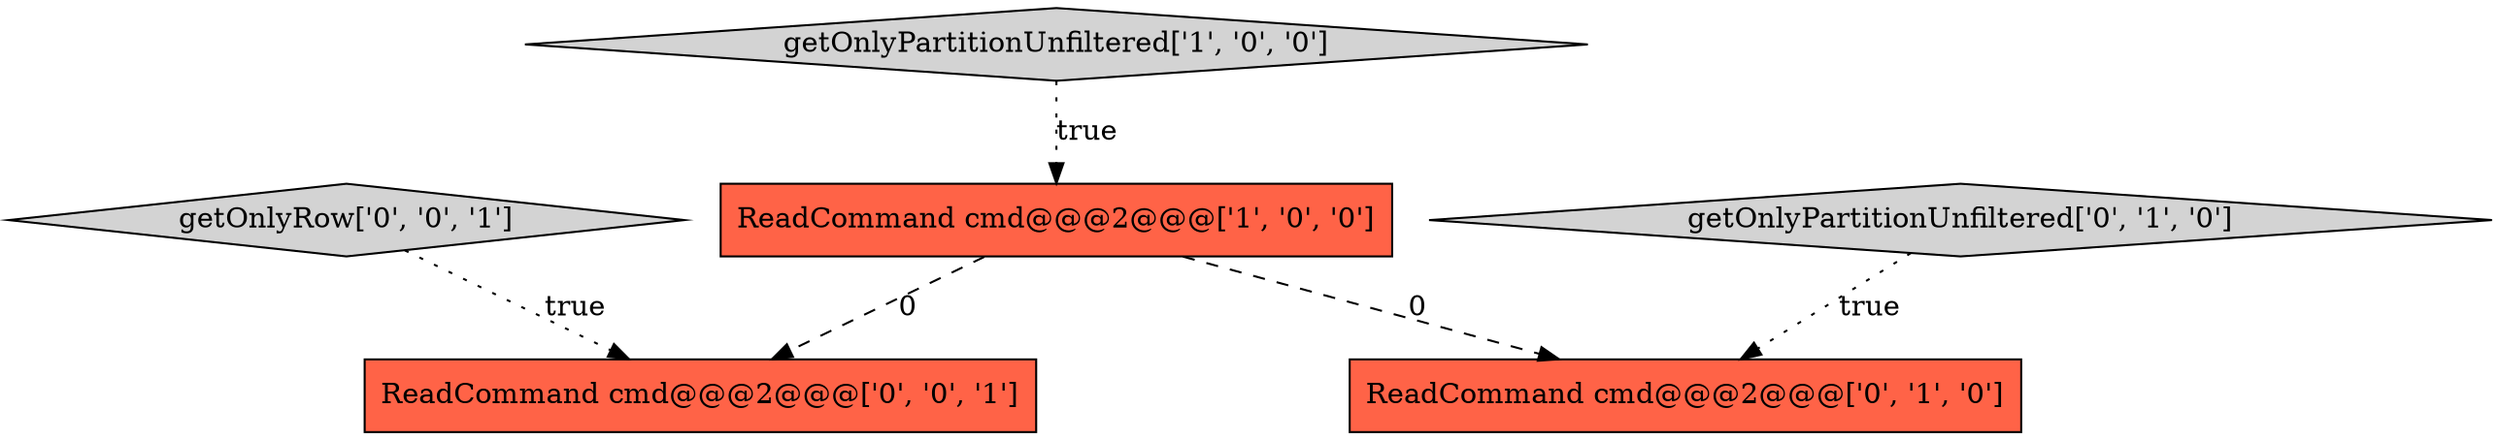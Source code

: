 digraph {
4 [style = filled, label = "ReadCommand cmd@@@2@@@['0', '0', '1']", fillcolor = tomato, shape = box image = "AAA0AAABBB3BBB"];
1 [style = filled, label = "getOnlyPartitionUnfiltered['1', '0', '0']", fillcolor = lightgray, shape = diamond image = "AAA0AAABBB1BBB"];
5 [style = filled, label = "getOnlyRow['0', '0', '1']", fillcolor = lightgray, shape = diamond image = "AAA0AAABBB3BBB"];
3 [style = filled, label = "ReadCommand cmd@@@2@@@['0', '1', '0']", fillcolor = tomato, shape = box image = "AAA1AAABBB2BBB"];
0 [style = filled, label = "ReadCommand cmd@@@2@@@['1', '0', '0']", fillcolor = tomato, shape = box image = "AAA1AAABBB1BBB"];
2 [style = filled, label = "getOnlyPartitionUnfiltered['0', '1', '0']", fillcolor = lightgray, shape = diamond image = "AAA0AAABBB2BBB"];
2->3 [style = dotted, label="true"];
0->4 [style = dashed, label="0"];
1->0 [style = dotted, label="true"];
0->3 [style = dashed, label="0"];
5->4 [style = dotted, label="true"];
}
